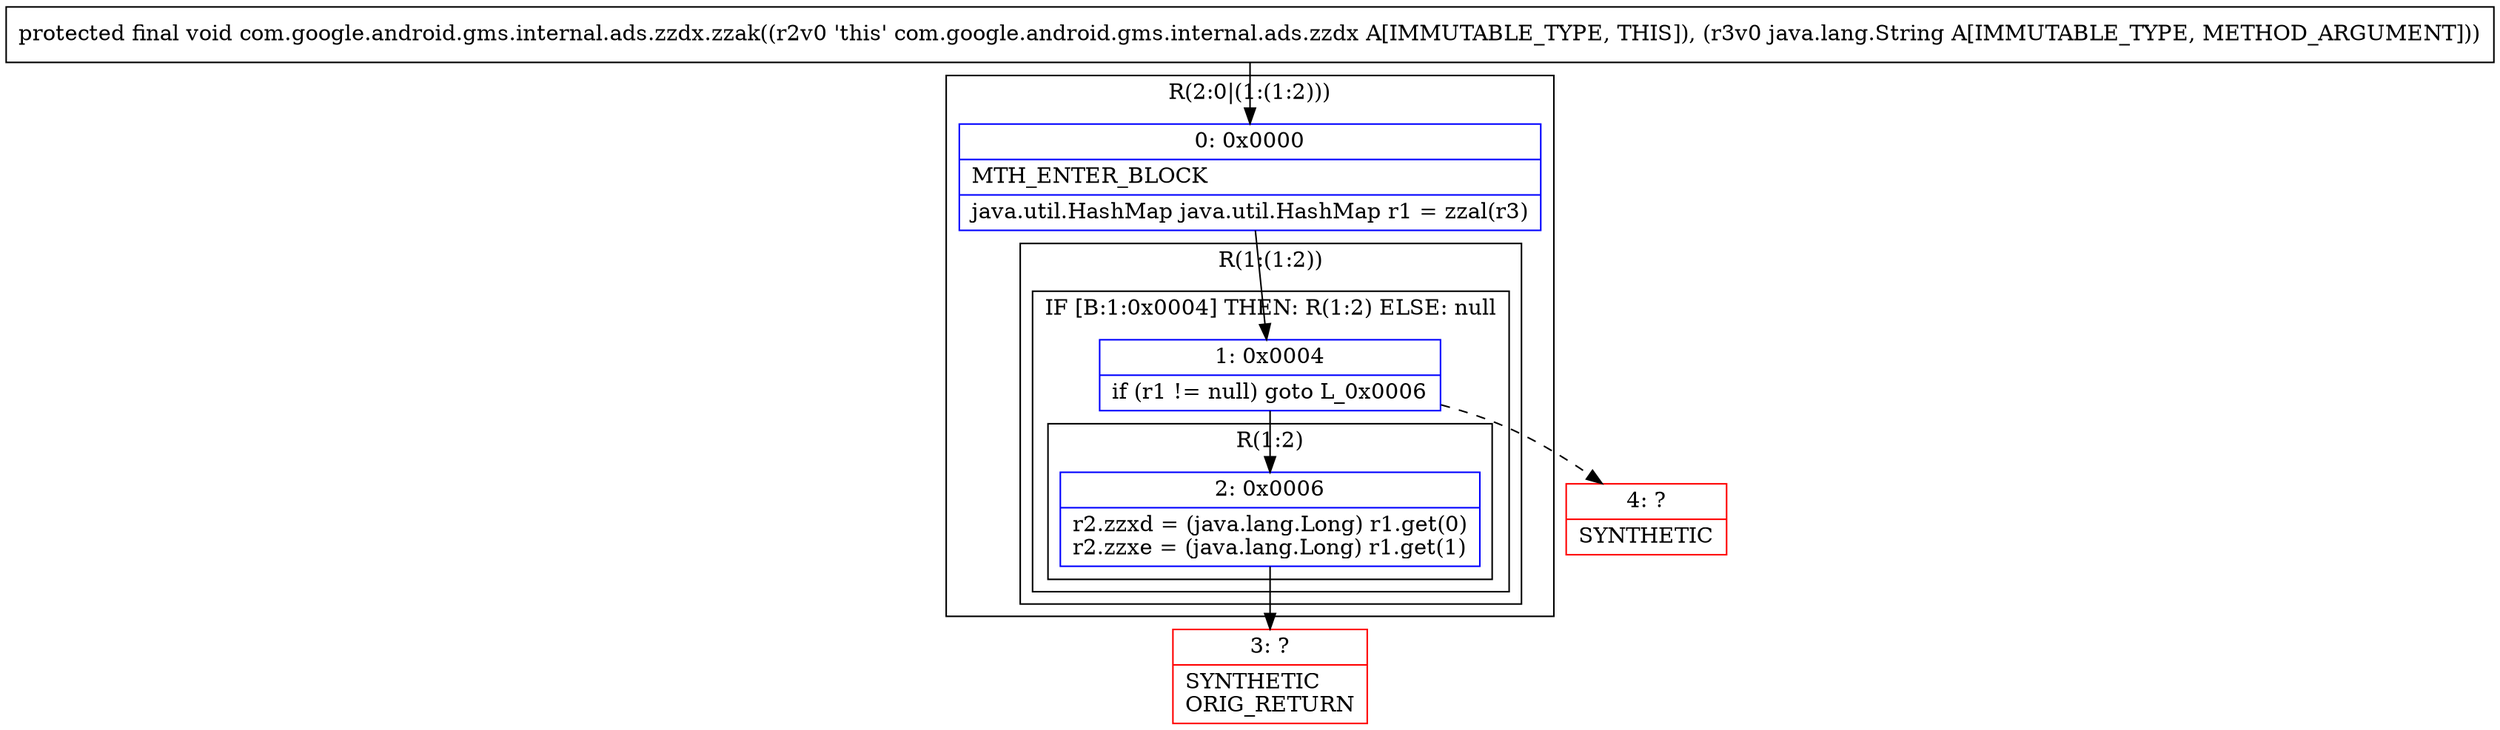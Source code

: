 digraph "CFG forcom.google.android.gms.internal.ads.zzdx.zzak(Ljava\/lang\/String;)V" {
subgraph cluster_Region_1917717358 {
label = "R(2:0|(1:(1:2)))";
node [shape=record,color=blue];
Node_0 [shape=record,label="{0\:\ 0x0000|MTH_ENTER_BLOCK\l|java.util.HashMap java.util.HashMap r1 = zzal(r3)\l}"];
subgraph cluster_Region_670895801 {
label = "R(1:(1:2))";
node [shape=record,color=blue];
subgraph cluster_IfRegion_566153150 {
label = "IF [B:1:0x0004] THEN: R(1:2) ELSE: null";
node [shape=record,color=blue];
Node_1 [shape=record,label="{1\:\ 0x0004|if (r1 != null) goto L_0x0006\l}"];
subgraph cluster_Region_593328022 {
label = "R(1:2)";
node [shape=record,color=blue];
Node_2 [shape=record,label="{2\:\ 0x0006|r2.zzxd = (java.lang.Long) r1.get(0)\lr2.zzxe = (java.lang.Long) r1.get(1)\l}"];
}
}
}
}
Node_3 [shape=record,color=red,label="{3\:\ ?|SYNTHETIC\lORIG_RETURN\l}"];
Node_4 [shape=record,color=red,label="{4\:\ ?|SYNTHETIC\l}"];
MethodNode[shape=record,label="{protected final void com.google.android.gms.internal.ads.zzdx.zzak((r2v0 'this' com.google.android.gms.internal.ads.zzdx A[IMMUTABLE_TYPE, THIS]), (r3v0 java.lang.String A[IMMUTABLE_TYPE, METHOD_ARGUMENT])) }"];
MethodNode -> Node_0;
Node_0 -> Node_1;
Node_1 -> Node_2;
Node_1 -> Node_4[style=dashed];
Node_2 -> Node_3;
}

